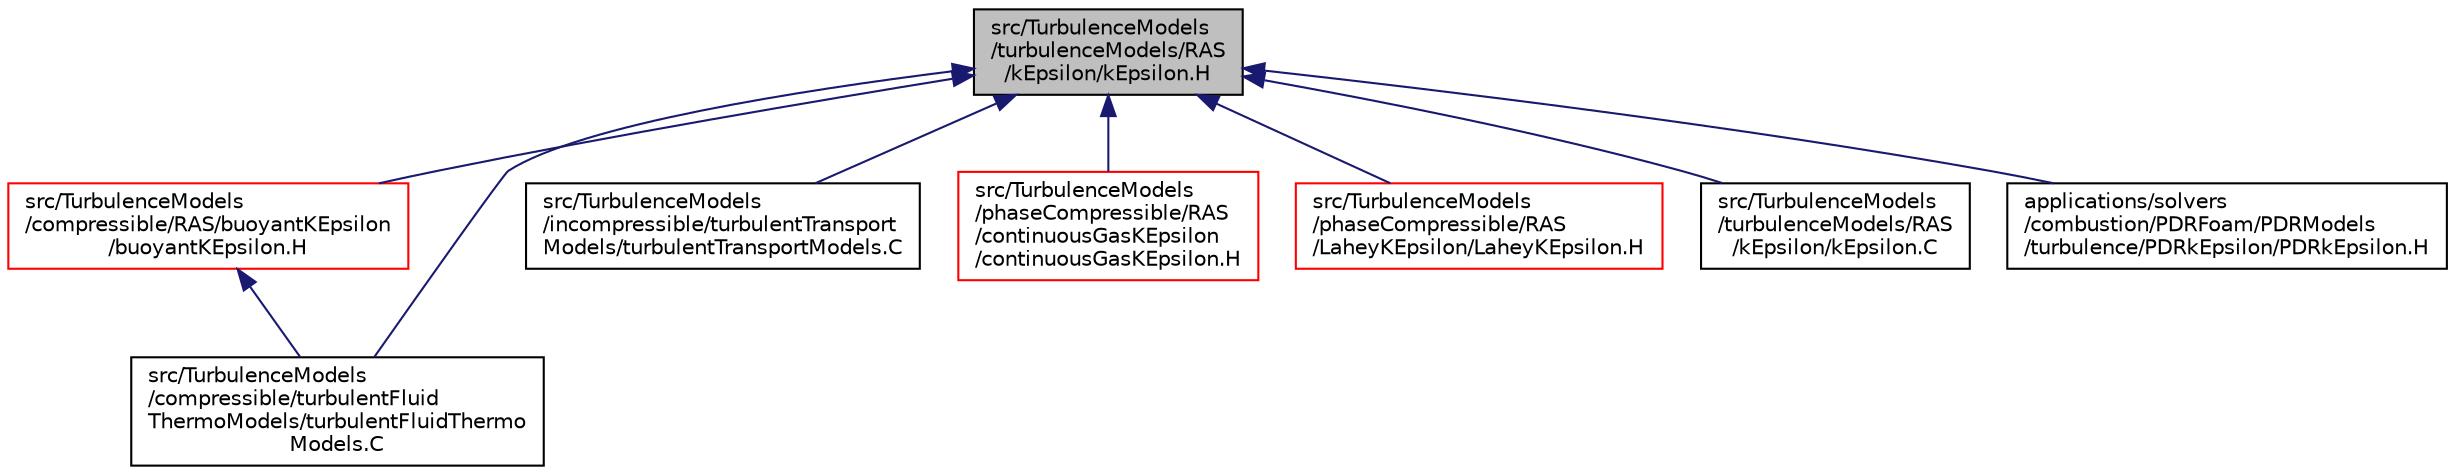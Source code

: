 digraph "src/TurbulenceModels/turbulenceModels/RAS/kEpsilon/kEpsilon.H"
{
  bgcolor="transparent";
  edge [fontname="Helvetica",fontsize="10",labelfontname="Helvetica",labelfontsize="10"];
  node [fontname="Helvetica",fontsize="10",shape=record];
  Node331 [label="src/TurbulenceModels\l/turbulenceModels/RAS\l/kEpsilon/kEpsilon.H",height=0.2,width=0.4,color="black", fillcolor="grey75", style="filled", fontcolor="black"];
  Node331 -> Node332 [dir="back",color="midnightblue",fontsize="10",style="solid",fontname="Helvetica"];
  Node332 [label="src/TurbulenceModels\l/compressible/RAS/buoyantKEpsilon\l/buoyantKEpsilon.H",height=0.2,width=0.4,color="red",URL="$a17567.html"];
  Node332 -> Node334 [dir="back",color="midnightblue",fontsize="10",style="solid",fontname="Helvetica"];
  Node334 [label="src/TurbulenceModels\l/compressible/turbulentFluid\lThermoModels/turbulentFluidThermo\lModels.C",height=0.2,width=0.4,color="black",URL="$a17675.html"];
  Node331 -> Node334 [dir="back",color="midnightblue",fontsize="10",style="solid",fontname="Helvetica"];
  Node331 -> Node335 [dir="back",color="midnightblue",fontsize="10",style="solid",fontname="Helvetica"];
  Node335 [label="src/TurbulenceModels\l/incompressible/turbulentTransport\lModels/turbulentTransportModels.C",height=0.2,width=0.4,color="black",URL="$a17735.html"];
  Node331 -> Node336 [dir="back",color="midnightblue",fontsize="10",style="solid",fontname="Helvetica"];
  Node336 [label="src/TurbulenceModels\l/phaseCompressible/RAS\l/continuousGasKEpsilon\l/continuousGasKEpsilon.H",height=0.2,width=0.4,color="red",URL="$a17768.html"];
  Node331 -> Node338 [dir="back",color="midnightblue",fontsize="10",style="solid",fontname="Helvetica"];
  Node338 [label="src/TurbulenceModels\l/phaseCompressible/RAS\l/LaheyKEpsilon/LaheyKEpsilon.H",height=0.2,width=0.4,color="red",URL="$a17780.html"];
  Node331 -> Node340 [dir="back",color="midnightblue",fontsize="10",style="solid",fontname="Helvetica"];
  Node340 [label="src/TurbulenceModels\l/turbulenceModels/RAS\l/kEpsilon/kEpsilon.C",height=0.2,width=0.4,color="black",URL="$a18134.html"];
  Node331 -> Node341 [dir="back",color="midnightblue",fontsize="10",style="solid",fontname="Helvetica"];
  Node341 [label="applications/solvers\l/combustion/PDRFoam/PDRModels\l/turbulence/PDRkEpsilon/PDRkEpsilon.H",height=0.2,width=0.4,color="black",URL="$a20177.html"];
}
